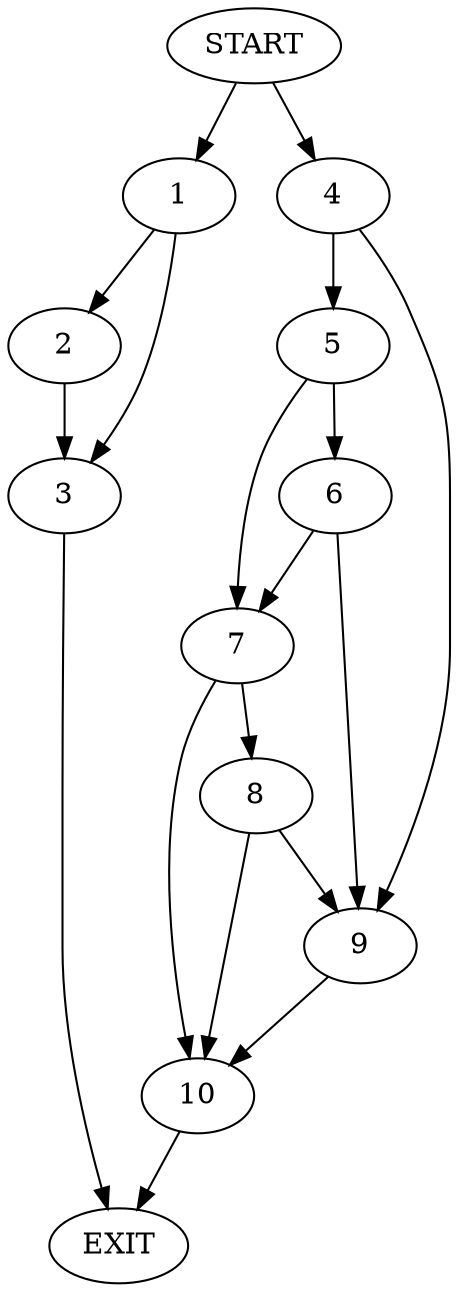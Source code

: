 digraph { 
0 [label="START"];
1;
2;
3;
4;
5;
6;
7;
8;
9;
10;
11[label="EXIT"];
0 -> 4;
0 -> 1;
1 -> 2;
1 -> 3;
2 -> 3;
3 -> 11;
4 -> 5;
4 -> 9;
5 -> 6;
5 -> 7;
6 -> 7;
6 -> 9;
7 -> 8;
7 -> 10;
8 -> 10;
8 -> 9;
9 -> 10;
10 -> 11;
}